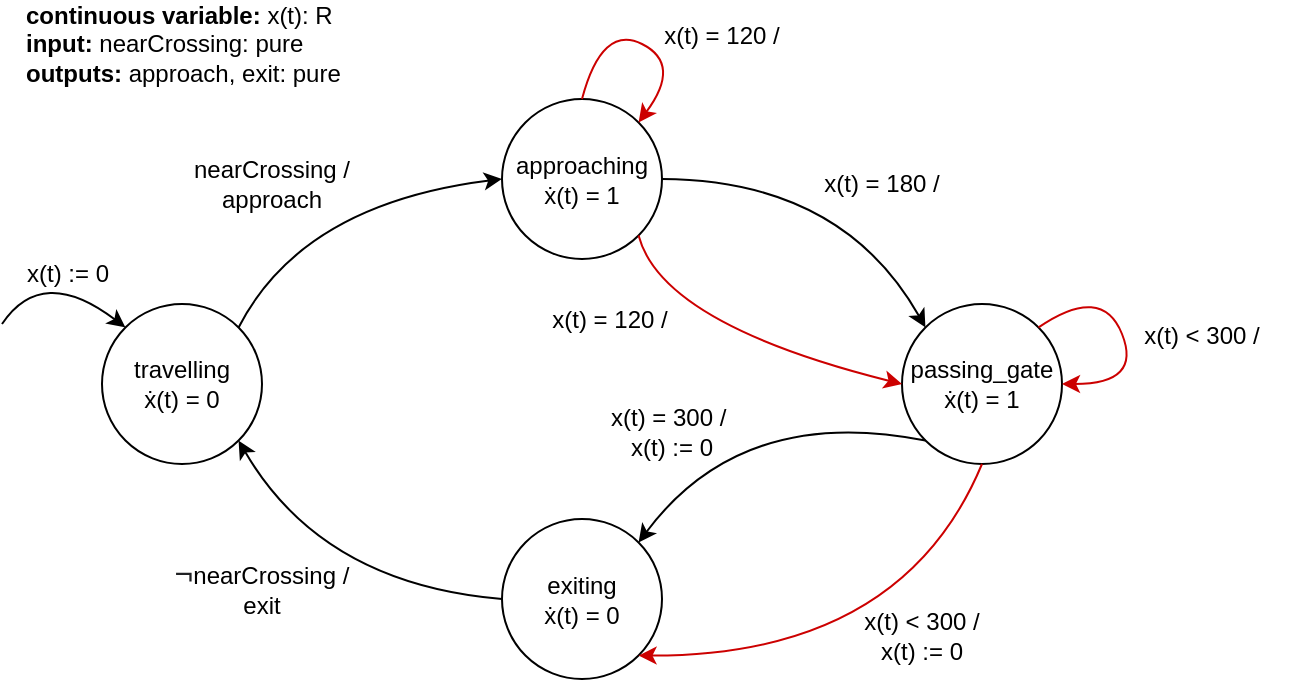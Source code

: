 <mxfile version="14.4.3" type="device"><diagram id="_0oC7uV5XCivWyWWmqVy" name="Page-1"><mxGraphModel dx="782" dy="469" grid="1" gridSize="10" guides="1" tooltips="1" connect="1" arrows="1" fold="1" page="1" pageScale="1" pageWidth="850" pageHeight="1100" math="0" shadow="0"><root><mxCell id="0"/><mxCell id="1" parent="0"/><mxCell id="Eq-3WTElnbCDZAMwR8S5-1" value="exiting&lt;br&gt;ẋ(t) = 0" style="ellipse;whiteSpace=wrap;html=1;aspect=fixed;" parent="1" vertex="1"><mxGeometry x="290" y="307.5" width="80" height="80" as="geometry"/></mxCell><mxCell id="Eq-3WTElnbCDZAMwR8S5-2" value="&lt;b&gt;continuous variable:&amp;nbsp;&lt;/b&gt;x(t): R&lt;b&gt;&lt;br&gt;input: &lt;/b&gt;nearCrossing: pure&lt;br&gt;&lt;b&gt;outputs:&lt;/b&gt;&amp;nbsp;approach, exit: pure" style="text;html=1;strokeColor=none;fillColor=none;align=left;verticalAlign=middle;whiteSpace=wrap;rounded=0;" parent="1" vertex="1"><mxGeometry x="50" y="50" width="230" height="40" as="geometry"/></mxCell><mxCell id="bcc6UOVZbNsms0qWI1M0-1" value="approaching&lt;br&gt;ẋ(t) = 1" style="ellipse;whiteSpace=wrap;html=1;aspect=fixed;" parent="1" vertex="1"><mxGeometry x="290" y="97.5" width="80" height="80" as="geometry"/></mxCell><mxCell id="bcc6UOVZbNsms0qWI1M0-6" value="&lt;span style=&quot;text-align: left&quot;&gt;nearCrossing &lt;/span&gt;&lt;span style=&quot;text-align: left&quot;&gt;/ approach&lt;/span&gt;" style="text;html=1;strokeColor=none;fillColor=none;align=center;verticalAlign=middle;whiteSpace=wrap;rounded=0;" parent="1" vertex="1"><mxGeometry x="120" y="110" width="110" height="60" as="geometry"/></mxCell><mxCell id="bcc6UOVZbNsms0qWI1M0-7" value="&lt;span style=&quot;color: rgb(32 , 33 , 36) ; font-family: &amp;#34;arial&amp;#34; , sans-serif ; font-size: 16px ; text-align: left ; background-color: rgb(255 , 255 , 255)&quot;&gt;¬&lt;/span&gt;&lt;span style=&quot;text-align: left&quot;&gt;nearCrossing / exit&lt;br&gt;&lt;/span&gt;" style="text;html=1;strokeColor=none;fillColor=none;align=center;verticalAlign=middle;whiteSpace=wrap;rounded=0;" parent="1" vertex="1"><mxGeometry x="120" y="316.25" width="100" height="48.75" as="geometry"/></mxCell><mxCell id="2YNuTKYYbN1YY6nPB0oD-3" value="travelling&lt;br&gt;ẋ(t) = 0" style="ellipse;whiteSpace=wrap;html=1;aspect=fixed;" parent="1" vertex="1"><mxGeometry x="90" y="200" width="80" height="80" as="geometry"/></mxCell><mxCell id="2YNuTKYYbN1YY6nPB0oD-4" value="" style="endArrow=classic;html=1;entryX=0;entryY=0.5;entryDx=0;entryDy=0;exitX=1;exitY=0;exitDx=0;exitDy=0;curved=1;" parent="1" source="2YNuTKYYbN1YY6nPB0oD-3" target="bcc6UOVZbNsms0qWI1M0-1" edge="1"><mxGeometry width="50" height="50" relative="1" as="geometry"><mxPoint x="140" y="180" as="sourcePoint"/><mxPoint x="190" y="130" as="targetPoint"/><Array as="points"><mxPoint x="190" y="150"/></Array></mxGeometry></mxCell><mxCell id="2YNuTKYYbN1YY6nPB0oD-6" value="" style="endArrow=classic;html=1;entryX=0;entryY=0;entryDx=0;entryDy=0;curved=1;" parent="1" target="2YNuTKYYbN1YY6nPB0oD-3" edge="1"><mxGeometry width="50" height="50" relative="1" as="geometry"><mxPoint x="40" y="210" as="sourcePoint"/><mxPoint x="70" y="180" as="targetPoint"/><Array as="points"><mxPoint x="60" y="180"/></Array></mxGeometry></mxCell><mxCell id="LsBwKY6wEIa-Owob9DuN-4" value="x(t) := 0" style="text;html=1;strokeColor=none;fillColor=none;align=center;verticalAlign=middle;whiteSpace=wrap;rounded=0;" parent="1" vertex="1"><mxGeometry x="48" y="174.5" width="50" height="20" as="geometry"/></mxCell><mxCell id="LsBwKY6wEIa-Owob9DuN-5" value="passing_gate&lt;br&gt;ẋ(t) = 1" style="ellipse;whiteSpace=wrap;html=1;aspect=fixed;" parent="1" vertex="1"><mxGeometry x="490" y="200" width="80" height="80" as="geometry"/></mxCell><mxCell id="LsBwKY6wEIa-Owob9DuN-6" value="" style="endArrow=classic;html=1;exitX=1;exitY=1;exitDx=0;exitDy=0;entryX=0;entryY=0.5;entryDx=0;entryDy=0;curved=1;fillColor=#e51400;strokeColor=#CC0000;" parent="1" source="bcc6UOVZbNsms0qWI1M0-1" target="LsBwKY6wEIa-Owob9DuN-5" edge="1"><mxGeometry width="50" height="50" relative="1" as="geometry"><mxPoint x="380" y="260" as="sourcePoint"/><mxPoint x="430" y="210" as="targetPoint"/><Array as="points"><mxPoint x="370" y="210"/></Array></mxGeometry></mxCell><mxCell id="LsBwKY6wEIa-Owob9DuN-7" value="" style="endArrow=classic;html=1;exitX=0.5;exitY=1;exitDx=0;exitDy=0;entryX=1;entryY=1;entryDx=0;entryDy=0;curved=1;strokeColor=#CC0000;" parent="1" source="LsBwKY6wEIa-Owob9DuN-5" target="Eq-3WTElnbCDZAMwR8S5-1" edge="1"><mxGeometry width="50" height="50" relative="1" as="geometry"><mxPoint x="380" y="240" as="sourcePoint"/><mxPoint x="430" y="190" as="targetPoint"/><Array as="points"><mxPoint x="490" y="376"/></Array></mxGeometry></mxCell><mxCell id="LsBwKY6wEIa-Owob9DuN-9" value="" style="endArrow=classic;html=1;entryX=1;entryY=1;entryDx=0;entryDy=0;exitX=0;exitY=0.5;exitDx=0;exitDy=0;curved=1;" parent="1" source="Eq-3WTElnbCDZAMwR8S5-1" target="2YNuTKYYbN1YY6nPB0oD-3" edge="1"><mxGeometry width="50" height="50" relative="1" as="geometry"><mxPoint x="380" y="240" as="sourcePoint"/><mxPoint x="430" y="190" as="targetPoint"/><Array as="points"><mxPoint x="200" y="340"/></Array></mxGeometry></mxCell><mxCell id="LsBwKY6wEIa-Owob9DuN-10" value="x(t) = 120 /" style="text;html=1;strokeColor=none;fillColor=none;align=center;verticalAlign=middle;whiteSpace=wrap;rounded=0;" parent="1" vertex="1"><mxGeometry x="294" y="191.5" width="100" height="32.5" as="geometry"/></mxCell><mxCell id="LsBwKY6wEIa-Owob9DuN-14" value="x(t) = 300 /&amp;nbsp;&lt;br&gt;x(t) := 0" style="text;html=1;strokeColor=none;fillColor=none;align=center;verticalAlign=middle;whiteSpace=wrap;rounded=0;" parent="1" vertex="1"><mxGeometry x="325" y="247.5" width="100" height="32.5" as="geometry"/></mxCell><mxCell id="LsBwKY6wEIa-Owob9DuN-15" value="" style="endArrow=classic;html=1;strokeColor=#CC0000;exitX=1;exitY=0;exitDx=0;exitDy=0;curved=1;entryX=1;entryY=0.5;entryDx=0;entryDy=0;" parent="1" source="LsBwKY6wEIa-Owob9DuN-5" target="LsBwKY6wEIa-Owob9DuN-5" edge="1"><mxGeometry width="50" height="50" relative="1" as="geometry"><mxPoint x="380" y="260" as="sourcePoint"/><mxPoint x="580" y="250" as="targetPoint"/><Array as="points"><mxPoint x="590" y="190"/><mxPoint x="610" y="240"/></Array></mxGeometry></mxCell><mxCell id="LsBwKY6wEIa-Owob9DuN-16" value="x(t) &amp;lt; 300 /" style="text;html=1;strokeColor=none;fillColor=none;align=center;verticalAlign=middle;whiteSpace=wrap;rounded=0;" parent="1" vertex="1"><mxGeometry x="590" y="200" width="100" height="32.5" as="geometry"/></mxCell><mxCell id="LsBwKY6wEIa-Owob9DuN-19" value="" style="endArrow=classic;html=1;entryX=1;entryY=0;entryDx=0;entryDy=0;exitX=0;exitY=1;exitDx=0;exitDy=0;curved=1;" parent="1" source="LsBwKY6wEIa-Owob9DuN-5" target="Eq-3WTElnbCDZAMwR8S5-1" edge="1"><mxGeometry width="50" height="50" relative="1" as="geometry"><mxPoint x="350.004" y="337.496" as="sourcePoint"/><mxPoint x="481.72" y="263.28" as="targetPoint"/><Array as="points"><mxPoint x="410" y="250"/></Array></mxGeometry></mxCell><mxCell id="LsBwKY6wEIa-Owob9DuN-20" value="x(t) &amp;lt; 300 /&lt;br&gt;x(t) := 0" style="text;html=1;strokeColor=none;fillColor=none;align=center;verticalAlign=middle;whiteSpace=wrap;rounded=0;" parent="1" vertex="1"><mxGeometry x="450" y="350" width="100" height="32.5" as="geometry"/></mxCell><mxCell id="LsBwKY6wEIa-Owob9DuN-21" value="" style="endArrow=classic;html=1;strokeColor=#CC0000;exitX=0.5;exitY=0;exitDx=0;exitDy=0;curved=1;entryX=1;entryY=0;entryDx=0;entryDy=0;" parent="1" source="bcc6UOVZbNsms0qWI1M0-1" target="bcc6UOVZbNsms0qWI1M0-1" edge="1"><mxGeometry width="50" height="50" relative="1" as="geometry"><mxPoint x="280.004" y="21.716" as="sourcePoint"/><mxPoint x="291.72" y="50" as="targetPoint"/><Array as="points"><mxPoint x="340" y="60"/><mxPoint x="380" y="80"/></Array></mxGeometry></mxCell><mxCell id="LsBwKY6wEIa-Owob9DuN-23" value="x(t) = 120 /" style="text;html=1;strokeColor=none;fillColor=none;align=center;verticalAlign=middle;whiteSpace=wrap;rounded=0;" parent="1" vertex="1"><mxGeometry x="350" y="50" width="100" height="32.5" as="geometry"/></mxCell><mxCell id="LsBwKY6wEIa-Owob9DuN-24" value="" style="endArrow=classic;html=1;entryX=0;entryY=0;entryDx=0;entryDy=0;exitX=1;exitY=0.5;exitDx=0;exitDy=0;curved=1;" parent="1" source="bcc6UOVZbNsms0qWI1M0-1" target="LsBwKY6wEIa-Owob9DuN-5" edge="1"><mxGeometry width="50" height="50" relative="1" as="geometry"><mxPoint x="418.284" y="114.216" as="sourcePoint"/><mxPoint x="550" y="40" as="targetPoint"/><Array as="points"><mxPoint x="460" y="138"/></Array></mxGeometry></mxCell><mxCell id="LsBwKY6wEIa-Owob9DuN-25" value="x(t) = 180 /" style="text;html=1;strokeColor=none;fillColor=none;align=center;verticalAlign=middle;whiteSpace=wrap;rounded=0;" parent="1" vertex="1"><mxGeometry x="430" y="123.75" width="100" height="32.5" as="geometry"/></mxCell></root></mxGraphModel></diagram></mxfile>